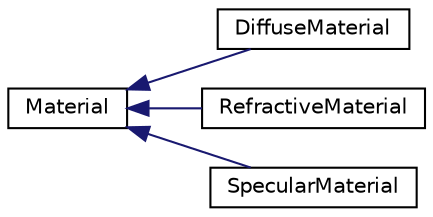 digraph "Graphical Class Hierarchy"
{
 // INTERACTIVE_SVG=YES
 // LATEX_PDF_SIZE
  edge [fontname="Helvetica",fontsize="10",labelfontname="Helvetica",labelfontsize="10"];
  node [fontname="Helvetica",fontsize="10",shape=record];
  rankdir="LR";
  Node0 [label="Material",height=0.2,width=0.4,color="black", fillcolor="white", style="filled",URL="$class_material.html",tooltip="Abstrat class that models a material."];
  Node0 -> Node1 [dir="back",color="midnightblue",fontsize="10",style="solid",fontname="Helvetica"];
  Node1 [label="DiffuseMaterial",height=0.2,width=0.4,color="black", fillcolor="white", style="filled",URL="$class_diffuse_material.html",tooltip="Models a diffuse material."];
  Node0 -> Node2 [dir="back",color="midnightblue",fontsize="10",style="solid",fontname="Helvetica"];
  Node2 [label="RefractiveMaterial",height=0.2,width=0.4,color="black", fillcolor="white", style="filled",URL="$class_refractive_material.html",tooltip="Models a refractive material."];
  Node0 -> Node3 [dir="back",color="midnightblue",fontsize="10",style="solid",fontname="Helvetica"];
  Node3 [label="SpecularMaterial",height=0.2,width=0.4,color="black", fillcolor="white", style="filled",URL="$class_specular_material.html",tooltip="Models a specular material."];
}
